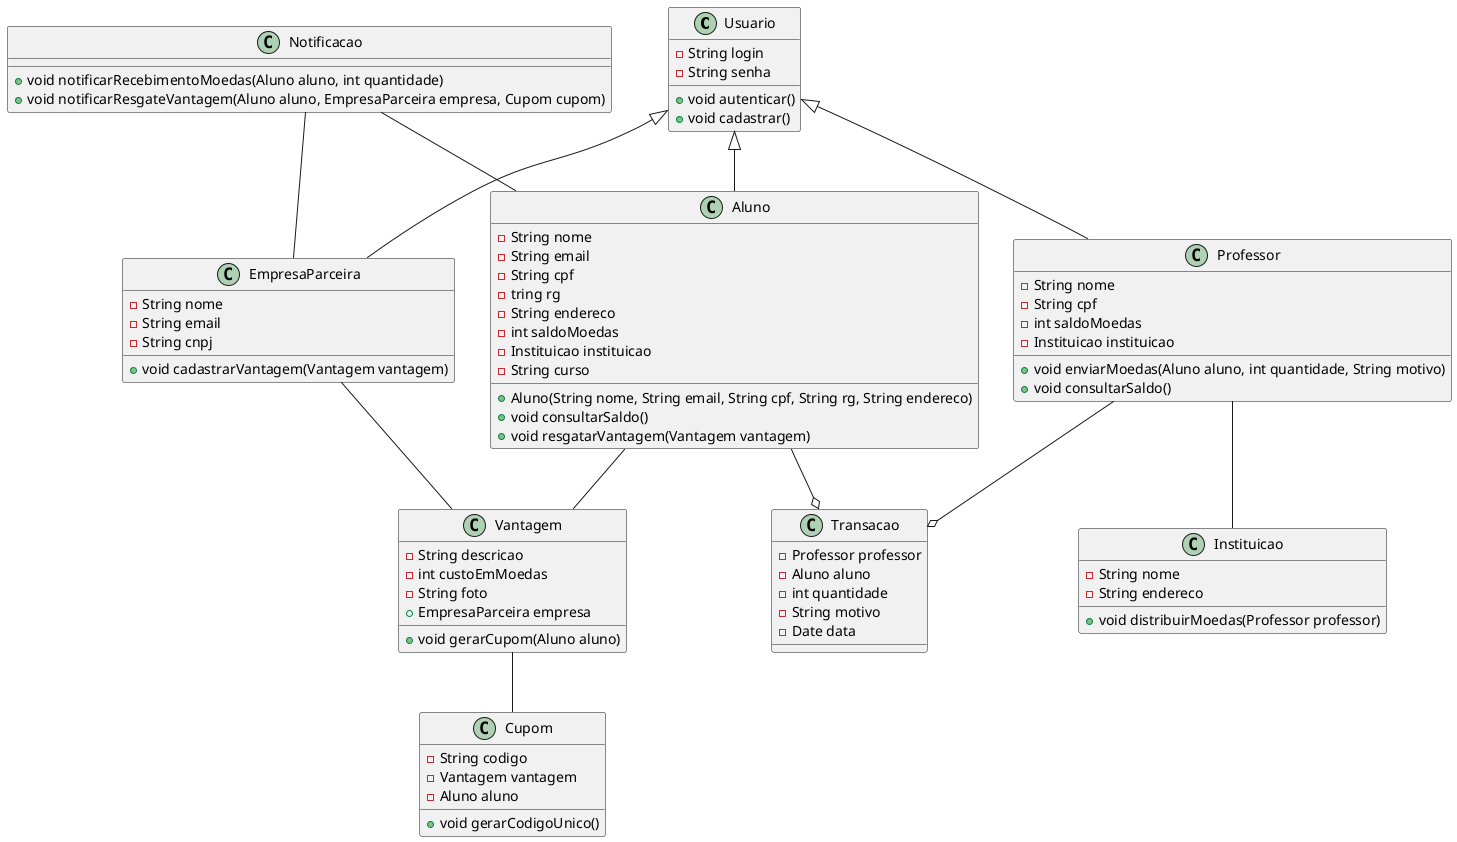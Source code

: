 @startuml
class Usuario {
  -String login
  -String senha
  +void autenticar()
  +void cadastrar()
}

class Aluno {
  -String nome
  -String email
  -String cpf
  -tring rg
  -String endereco
  -int saldoMoedas
  -Instituicao instituicao
  -String curso
  +Aluno(String nome, String email, String cpf, String rg, String endereco)
  +void consultarSaldo()
  +void resgatarVantagem(Vantagem vantagem)
}

class Professor {
  -String nome
  -String cpf
  -int saldoMoedas
  -Instituicao instituicao
  +void enviarMoedas(Aluno aluno, int quantidade, String motivo)
  +void consultarSaldo()
}

class EmpresaParceira {
  -String nome
  -String email
  -String cnpj
  +void cadastrarVantagem(Vantagem vantagem)
}

class Instituicao {
  -String nome
  -String endereco
  +void distribuirMoedas(Professor professor)

}

class Vantagem {
  -String descricao
  -int custoEmMoedas
  -String foto
  +EmpresaParceira empresa
  +void gerarCupom(Aluno aluno)
}

class Transacao {
  -Professor professor
  -Aluno aluno
  -int quantidade
  -String motivo
  -Date data
}

class Notificacao {
  +void notificarRecebimentoMoedas(Aluno aluno, int quantidade)
  +void notificarResgateVantagem(Aluno aluno, EmpresaParceira empresa, Cupom cupom)
}

class Cupom {
  -String codigo
  -Vantagem vantagem
  -Aluno aluno
  +void gerarCodigoUnico()
}

Usuario <|-- Aluno
Usuario <|-- Professor
Usuario <|-- EmpresaParceira

Professor -- Instituicao
Professor --o Transacao
Aluno --o Transacao
EmpresaParceira -- Vantagem
Aluno -- Vantagem
Notificacao -- Aluno
Notificacao -- EmpresaParceira
Vantagem -- Cupom

@enduml